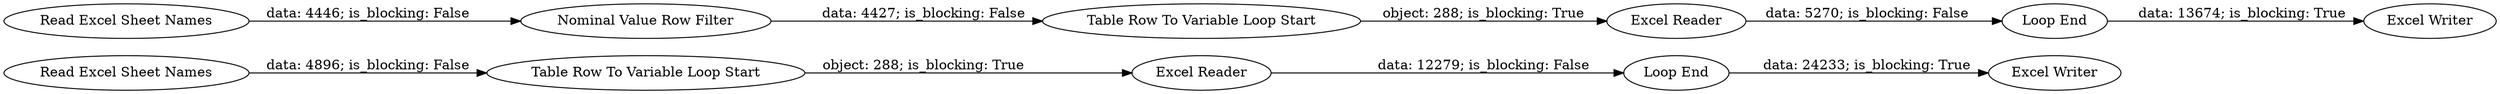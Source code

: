 digraph {
	"-6226321954743055610_28" [label="Excel Reader"]
	"-6226321954743055610_34" [label="Excel Writer"]
	"-6226321954743055610_32" [label="Excel Reader"]
	"-6226321954743055610_26" [label="Read Excel Sheet Names"]
	"-6226321954743055610_27" [label="Table Row To Variable Loop Start"]
	"-6226321954743055610_35" [label="Nominal Value Row Filter"]
	"-6226321954743055610_31" [label="Table Row To Variable Loop Start"]
	"-6226321954743055610_29" [label="Loop End"]
	"-6226321954743055610_30" [label="Read Excel Sheet Names"]
	"-6226321954743055610_16" [label="Excel Writer"]
	"-6226321954743055610_33" [label="Loop End"]
	"-6226321954743055610_31" -> "-6226321954743055610_32" [label="object: 288; is_blocking: True"]
	"-6226321954743055610_32" -> "-6226321954743055610_33" [label="data: 5270; is_blocking: False"]
	"-6226321954743055610_26" -> "-6226321954743055610_27" [label="data: 4896; is_blocking: False"]
	"-6226321954743055610_29" -> "-6226321954743055610_16" [label="data: 24233; is_blocking: True"]
	"-6226321954743055610_30" -> "-6226321954743055610_35" [label="data: 4446; is_blocking: False"]
	"-6226321954743055610_33" -> "-6226321954743055610_34" [label="data: 13674; is_blocking: True"]
	"-6226321954743055610_28" -> "-6226321954743055610_29" [label="data: 12279; is_blocking: False"]
	"-6226321954743055610_27" -> "-6226321954743055610_28" [label="object: 288; is_blocking: True"]
	"-6226321954743055610_35" -> "-6226321954743055610_31" [label="data: 4427; is_blocking: False"]
	rankdir=LR
}
